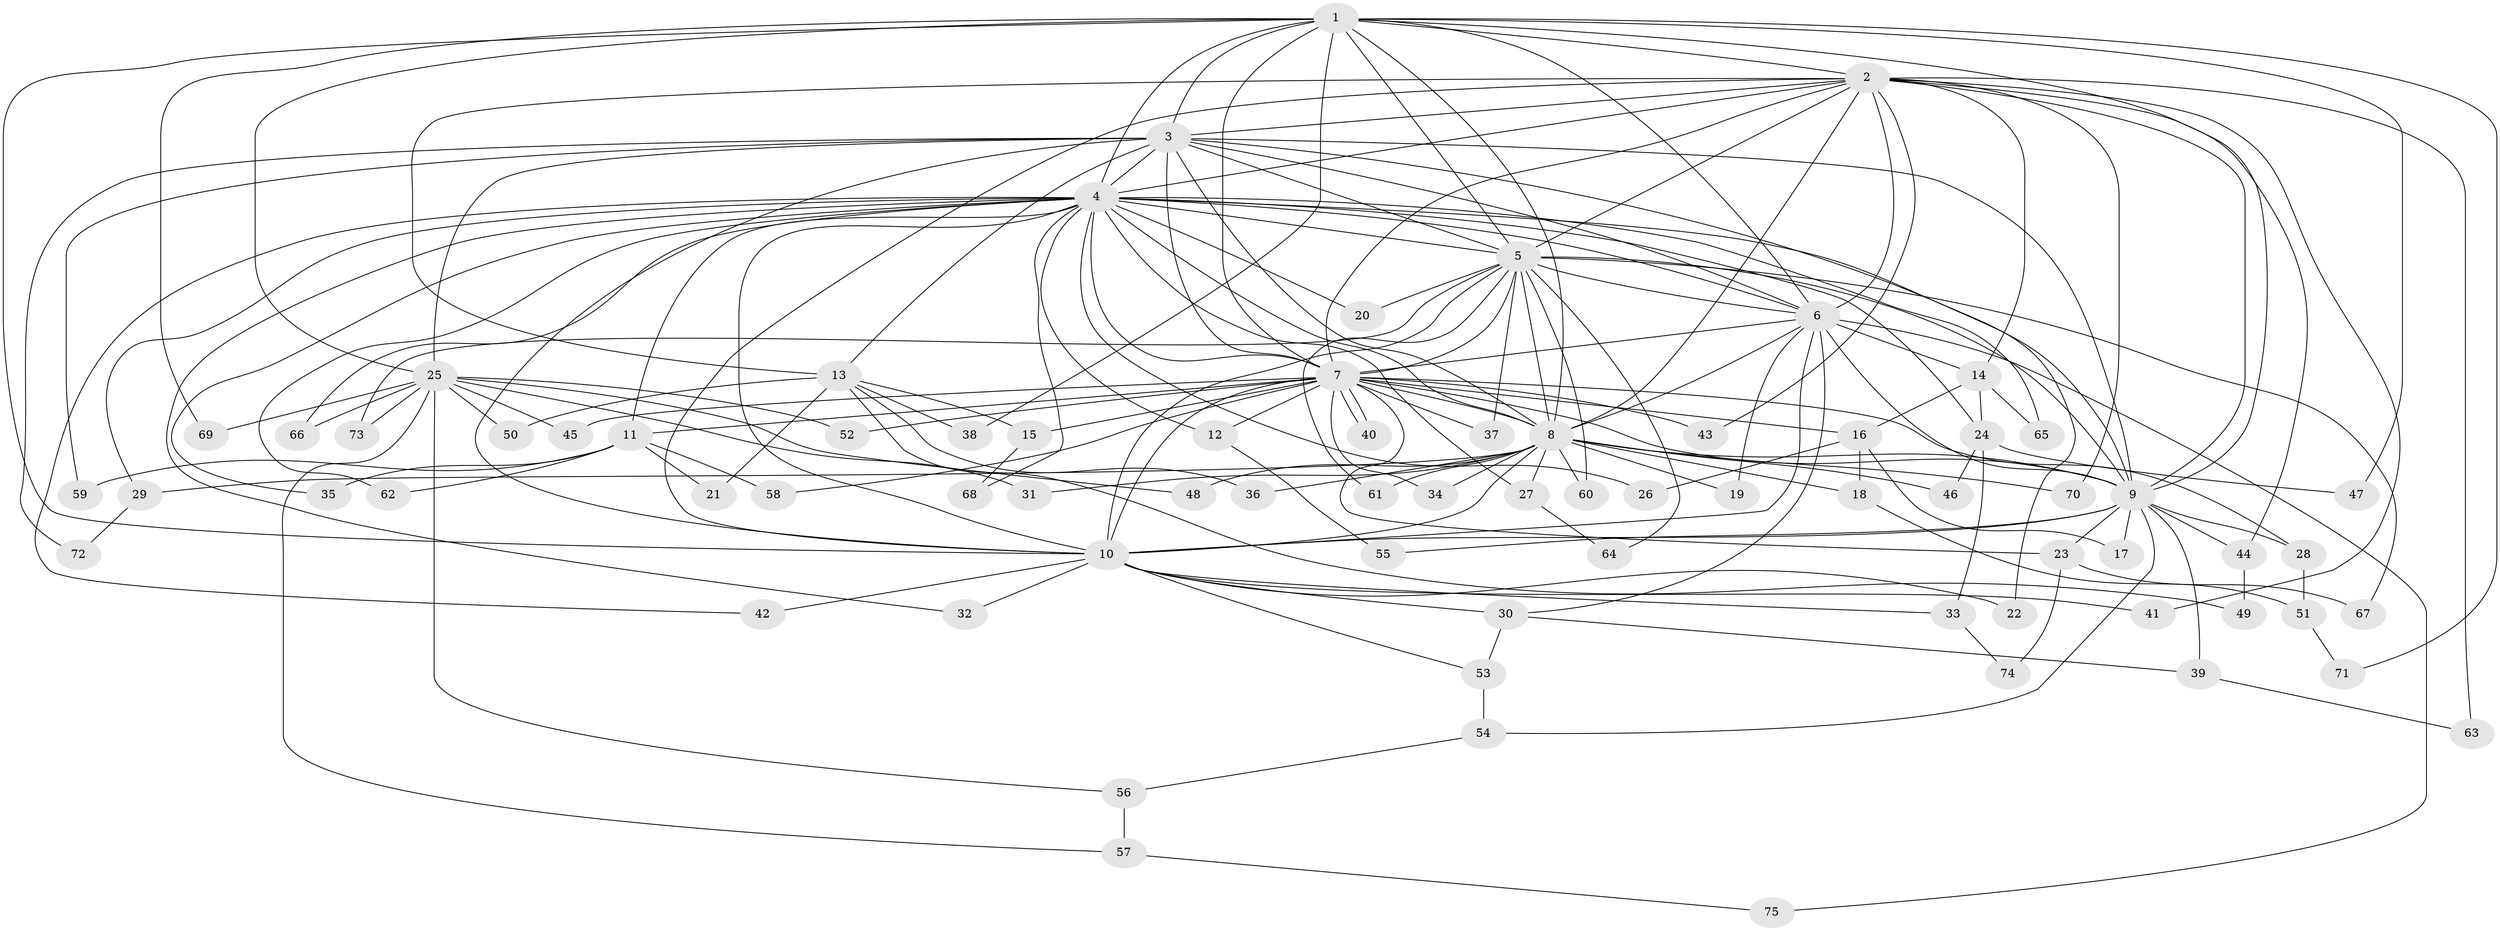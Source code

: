 // Generated by graph-tools (version 1.1) at 2025/10/02/27/25 16:10:59]
// undirected, 75 vertices, 175 edges
graph export_dot {
graph [start="1"]
  node [color=gray90,style=filled];
  1;
  2;
  3;
  4;
  5;
  6;
  7;
  8;
  9;
  10;
  11;
  12;
  13;
  14;
  15;
  16;
  17;
  18;
  19;
  20;
  21;
  22;
  23;
  24;
  25;
  26;
  27;
  28;
  29;
  30;
  31;
  32;
  33;
  34;
  35;
  36;
  37;
  38;
  39;
  40;
  41;
  42;
  43;
  44;
  45;
  46;
  47;
  48;
  49;
  50;
  51;
  52;
  53;
  54;
  55;
  56;
  57;
  58;
  59;
  60;
  61;
  62;
  63;
  64;
  65;
  66;
  67;
  68;
  69;
  70;
  71;
  72;
  73;
  74;
  75;
  1 -- 2;
  1 -- 3;
  1 -- 4;
  1 -- 5;
  1 -- 6;
  1 -- 7;
  1 -- 8;
  1 -- 9;
  1 -- 10;
  1 -- 25;
  1 -- 38;
  1 -- 47;
  1 -- 69;
  1 -- 71;
  2 -- 3;
  2 -- 4;
  2 -- 5;
  2 -- 6;
  2 -- 7;
  2 -- 8;
  2 -- 9;
  2 -- 10;
  2 -- 13;
  2 -- 14;
  2 -- 41;
  2 -- 43;
  2 -- 44;
  2 -- 63;
  2 -- 70;
  3 -- 4;
  3 -- 5;
  3 -- 6;
  3 -- 7;
  3 -- 8;
  3 -- 9;
  3 -- 10;
  3 -- 13;
  3 -- 22;
  3 -- 25;
  3 -- 59;
  3 -- 72;
  4 -- 5;
  4 -- 6;
  4 -- 7;
  4 -- 8;
  4 -- 9;
  4 -- 10;
  4 -- 11;
  4 -- 12;
  4 -- 20;
  4 -- 24;
  4 -- 26;
  4 -- 27;
  4 -- 29;
  4 -- 32;
  4 -- 35;
  4 -- 42;
  4 -- 62;
  4 -- 65;
  4 -- 66;
  4 -- 68;
  5 -- 6;
  5 -- 7;
  5 -- 8;
  5 -- 9;
  5 -- 10;
  5 -- 20;
  5 -- 37;
  5 -- 60;
  5 -- 61;
  5 -- 64;
  5 -- 67;
  5 -- 73;
  6 -- 7;
  6 -- 8;
  6 -- 9;
  6 -- 10;
  6 -- 14;
  6 -- 19;
  6 -- 30;
  6 -- 75;
  7 -- 8;
  7 -- 9;
  7 -- 10;
  7 -- 11;
  7 -- 12;
  7 -- 15;
  7 -- 16;
  7 -- 23;
  7 -- 28;
  7 -- 34;
  7 -- 37;
  7 -- 40;
  7 -- 40;
  7 -- 43;
  7 -- 45;
  7 -- 52;
  7 -- 58;
  8 -- 9;
  8 -- 10;
  8 -- 18;
  8 -- 19;
  8 -- 27;
  8 -- 29;
  8 -- 31;
  8 -- 34;
  8 -- 36;
  8 -- 46;
  8 -- 48;
  8 -- 60;
  8 -- 61;
  8 -- 70;
  9 -- 10;
  9 -- 17;
  9 -- 23;
  9 -- 28;
  9 -- 39;
  9 -- 44;
  9 -- 54;
  9 -- 55;
  10 -- 22;
  10 -- 30;
  10 -- 32;
  10 -- 33;
  10 -- 41;
  10 -- 42;
  10 -- 53;
  11 -- 21;
  11 -- 35;
  11 -- 58;
  11 -- 59;
  11 -- 62;
  12 -- 55;
  13 -- 15;
  13 -- 21;
  13 -- 36;
  13 -- 38;
  13 -- 49;
  13 -- 50;
  14 -- 16;
  14 -- 24;
  14 -- 65;
  15 -- 68;
  16 -- 17;
  16 -- 18;
  16 -- 26;
  18 -- 51;
  23 -- 67;
  23 -- 74;
  24 -- 33;
  24 -- 46;
  24 -- 47;
  25 -- 31;
  25 -- 45;
  25 -- 48;
  25 -- 50;
  25 -- 52;
  25 -- 56;
  25 -- 57;
  25 -- 66;
  25 -- 69;
  25 -- 73;
  27 -- 64;
  28 -- 51;
  29 -- 72;
  30 -- 39;
  30 -- 53;
  33 -- 74;
  39 -- 63;
  44 -- 49;
  51 -- 71;
  53 -- 54;
  54 -- 56;
  56 -- 57;
  57 -- 75;
}
